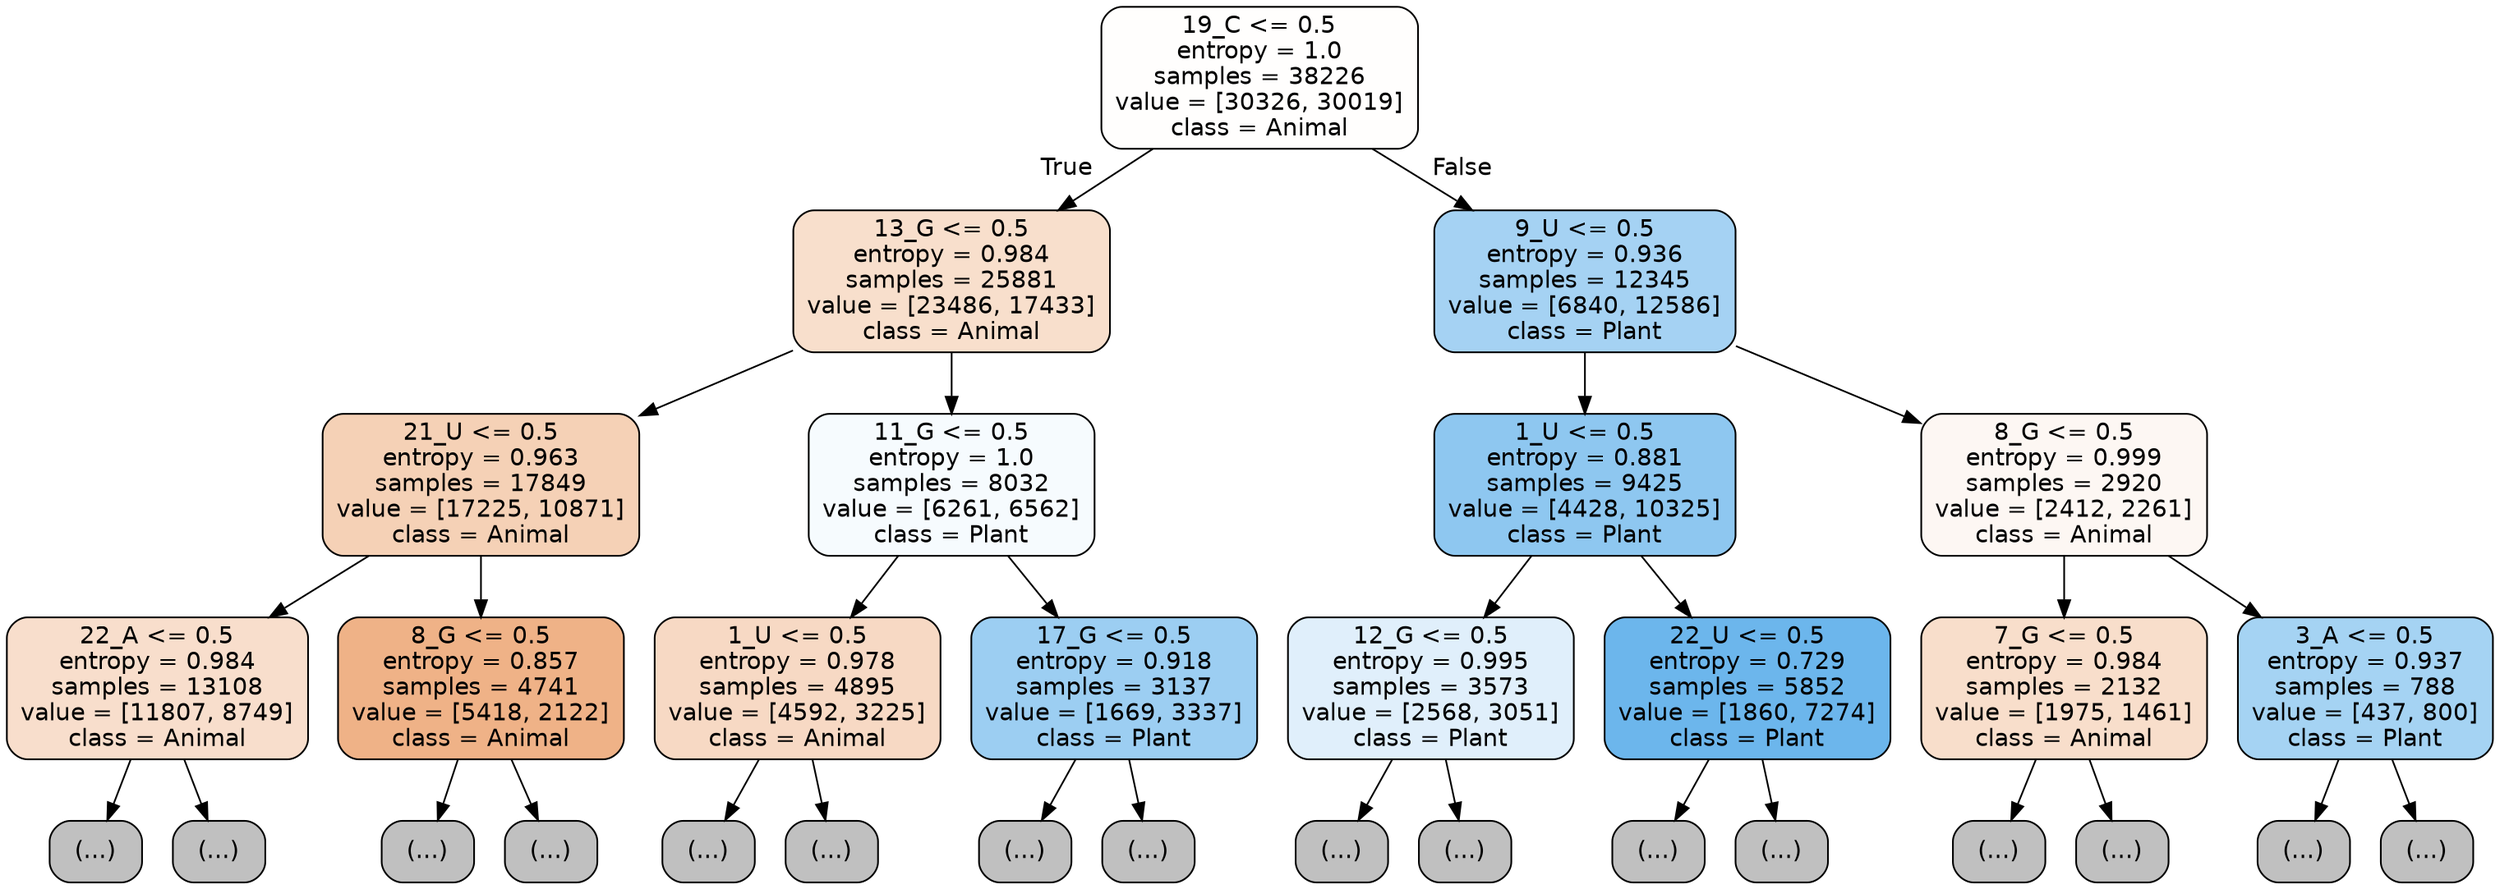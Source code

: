 digraph Tree {
node [shape=box, style="filled, rounded", color="black", fontname="helvetica"] ;
edge [fontname="helvetica"] ;
0 [label="19_C <= 0.5\nentropy = 1.0\nsamples = 38226\nvalue = [30326, 30019]\nclass = Animal", fillcolor="#fffefd"] ;
1 [label="13_G <= 0.5\nentropy = 0.984\nsamples = 25881\nvalue = [23486, 17433]\nclass = Animal", fillcolor="#f8dfcc"] ;
0 -> 1 [labeldistance=2.5, labelangle=45, headlabel="True"] ;
2 [label="21_U <= 0.5\nentropy = 0.963\nsamples = 17849\nvalue = [17225, 10871]\nclass = Animal", fillcolor="#f5d1b6"] ;
1 -> 2 ;
3 [label="22_A <= 0.5\nentropy = 0.984\nsamples = 13108\nvalue = [11807, 8749]\nclass = Animal", fillcolor="#f8decc"] ;
2 -> 3 ;
4 [label="(...)", fillcolor="#C0C0C0"] ;
3 -> 4 ;
6401 [label="(...)", fillcolor="#C0C0C0"] ;
3 -> 6401 ;
7164 [label="8_G <= 0.5\nentropy = 0.857\nsamples = 4741\nvalue = [5418, 2122]\nclass = Animal", fillcolor="#efb287"] ;
2 -> 7164 ;
7165 [label="(...)", fillcolor="#C0C0C0"] ;
7164 -> 7165 ;
8646 [label="(...)", fillcolor="#C0C0C0"] ;
7164 -> 8646 ;
9135 [label="11_G <= 0.5\nentropy = 1.0\nsamples = 8032\nvalue = [6261, 6562]\nclass = Plant", fillcolor="#f6fbfe"] ;
1 -> 9135 ;
9136 [label="1_U <= 0.5\nentropy = 0.978\nsamples = 4895\nvalue = [4592, 3225]\nclass = Animal", fillcolor="#f7d9c4"] ;
9135 -> 9136 ;
9137 [label="(...)", fillcolor="#C0C0C0"] ;
9136 -> 9137 ;
10642 [label="(...)", fillcolor="#C0C0C0"] ;
9136 -> 10642 ;
11753 [label="17_G <= 0.5\nentropy = 0.918\nsamples = 3137\nvalue = [1669, 3337]\nclass = Plant", fillcolor="#9ccef2"] ;
9135 -> 11753 ;
11754 [label="(...)", fillcolor="#C0C0C0"] ;
11753 -> 11754 ;
12391 [label="(...)", fillcolor="#C0C0C0"] ;
11753 -> 12391 ;
12682 [label="9_U <= 0.5\nentropy = 0.936\nsamples = 12345\nvalue = [6840, 12586]\nclass = Plant", fillcolor="#a5d2f3"] ;
0 -> 12682 [labeldistance=2.5, labelangle=-45, headlabel="False"] ;
12683 [label="1_U <= 0.5\nentropy = 0.881\nsamples = 9425\nvalue = [4428, 10325]\nclass = Plant", fillcolor="#8ec7f0"] ;
12682 -> 12683 ;
12684 [label="12_G <= 0.5\nentropy = 0.995\nsamples = 3573\nvalue = [2568, 3051]\nclass = Plant", fillcolor="#e0effb"] ;
12683 -> 12684 ;
12685 [label="(...)", fillcolor="#C0C0C0"] ;
12684 -> 12685 ;
13956 [label="(...)", fillcolor="#C0C0C0"] ;
12684 -> 13956 ;
14419 [label="22_U <= 0.5\nentropy = 0.729\nsamples = 5852\nvalue = [1860, 7274]\nclass = Plant", fillcolor="#6cb6ec"] ;
12683 -> 14419 ;
14420 [label="(...)", fillcolor="#C0C0C0"] ;
14419 -> 14420 ;
15567 [label="(...)", fillcolor="#C0C0C0"] ;
14419 -> 15567 ;
15738 [label="8_G <= 0.5\nentropy = 0.999\nsamples = 2920\nvalue = [2412, 2261]\nclass = Animal", fillcolor="#fdf7f3"] ;
12682 -> 15738 ;
15739 [label="7_G <= 0.5\nentropy = 0.984\nsamples = 2132\nvalue = [1975, 1461]\nclass = Animal", fillcolor="#f8decb"] ;
15738 -> 15739 ;
15740 [label="(...)", fillcolor="#C0C0C0"] ;
15739 -> 15740 ;
16459 [label="(...)", fillcolor="#C0C0C0"] ;
15739 -> 16459 ;
16674 [label="3_A <= 0.5\nentropy = 0.937\nsamples = 788\nvalue = [437, 800]\nclass = Plant", fillcolor="#a5d3f3"] ;
15738 -> 16674 ;
16675 [label="(...)", fillcolor="#C0C0C0"] ;
16674 -> 16675 ;
16906 [label="(...)", fillcolor="#C0C0C0"] ;
16674 -> 16906 ;
}